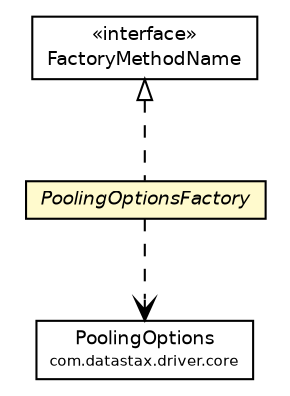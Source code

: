 #!/usr/local/bin/dot
#
# Class diagram 
# Generated by UmlGraph version 4.6 (http://www.spinellis.gr/sw/umlgraph)
#

digraph G {
	edge [fontname="Helvetica",fontsize=10,labelfontname="Helvetica",labelfontsize=10];
	node [fontname="Helvetica",fontsize=10,shape=plaintext];
	// org.synchronoss.cpo.cassandra.config.PoolingOptionsFactory
	c46270 [label=<<table border="0" cellborder="1" cellspacing="0" cellpadding="2" port="p" bgcolor="lemonChiffon" href="./PoolingOptionsFactory.html">
		<tr><td><table border="0" cellspacing="0" cellpadding="1">
			<tr><td><font face="Helvetica-Oblique"> PoolingOptionsFactory </font></td></tr>
		</table></td></tr>
		</table>>, fontname="Helvetica", fontcolor="black", fontsize=9.0];
	// org.synchronoss.cpo.cassandra.config.FactoryMethodName
	c46273 [label=<<table border="0" cellborder="1" cellspacing="0" cellpadding="2" port="p" href="./FactoryMethodName.html">
		<tr><td><table border="0" cellspacing="0" cellpadding="1">
			<tr><td> &laquo;interface&raquo; </td></tr>
			<tr><td> FactoryMethodName </td></tr>
		</table></td></tr>
		</table>>, fontname="Helvetica", fontcolor="black", fontsize=9.0];
	//org.synchronoss.cpo.cassandra.config.PoolingOptionsFactory implements org.synchronoss.cpo.cassandra.config.FactoryMethodName
	c46273:p -> c46270:p [dir=back,arrowtail=empty,style=dashed];
	// org.synchronoss.cpo.cassandra.config.PoolingOptionsFactory DEPEND com.datastax.driver.core.PoolingOptions
	c46270:p -> c46307:p [taillabel="", label="", headlabel="", fontname="Helvetica", fontcolor="black", fontsize=10.0, color="black", arrowhead=open, style=dashed];
	// com.datastax.driver.core.PoolingOptions
	c46307 [label=<<table border="0" cellborder="1" cellspacing="0" cellpadding="2" port="p" href="http://java.sun.com/j2se/1.4.2/docs/api/com/datastax/driver/core/PoolingOptions.html">
		<tr><td><table border="0" cellspacing="0" cellpadding="1">
			<tr><td> PoolingOptions </td></tr>
			<tr><td><font point-size="7.0"> com.datastax.driver.core </font></td></tr>
		</table></td></tr>
		</table>>, fontname="Helvetica", fontcolor="black", fontsize=9.0];
}

